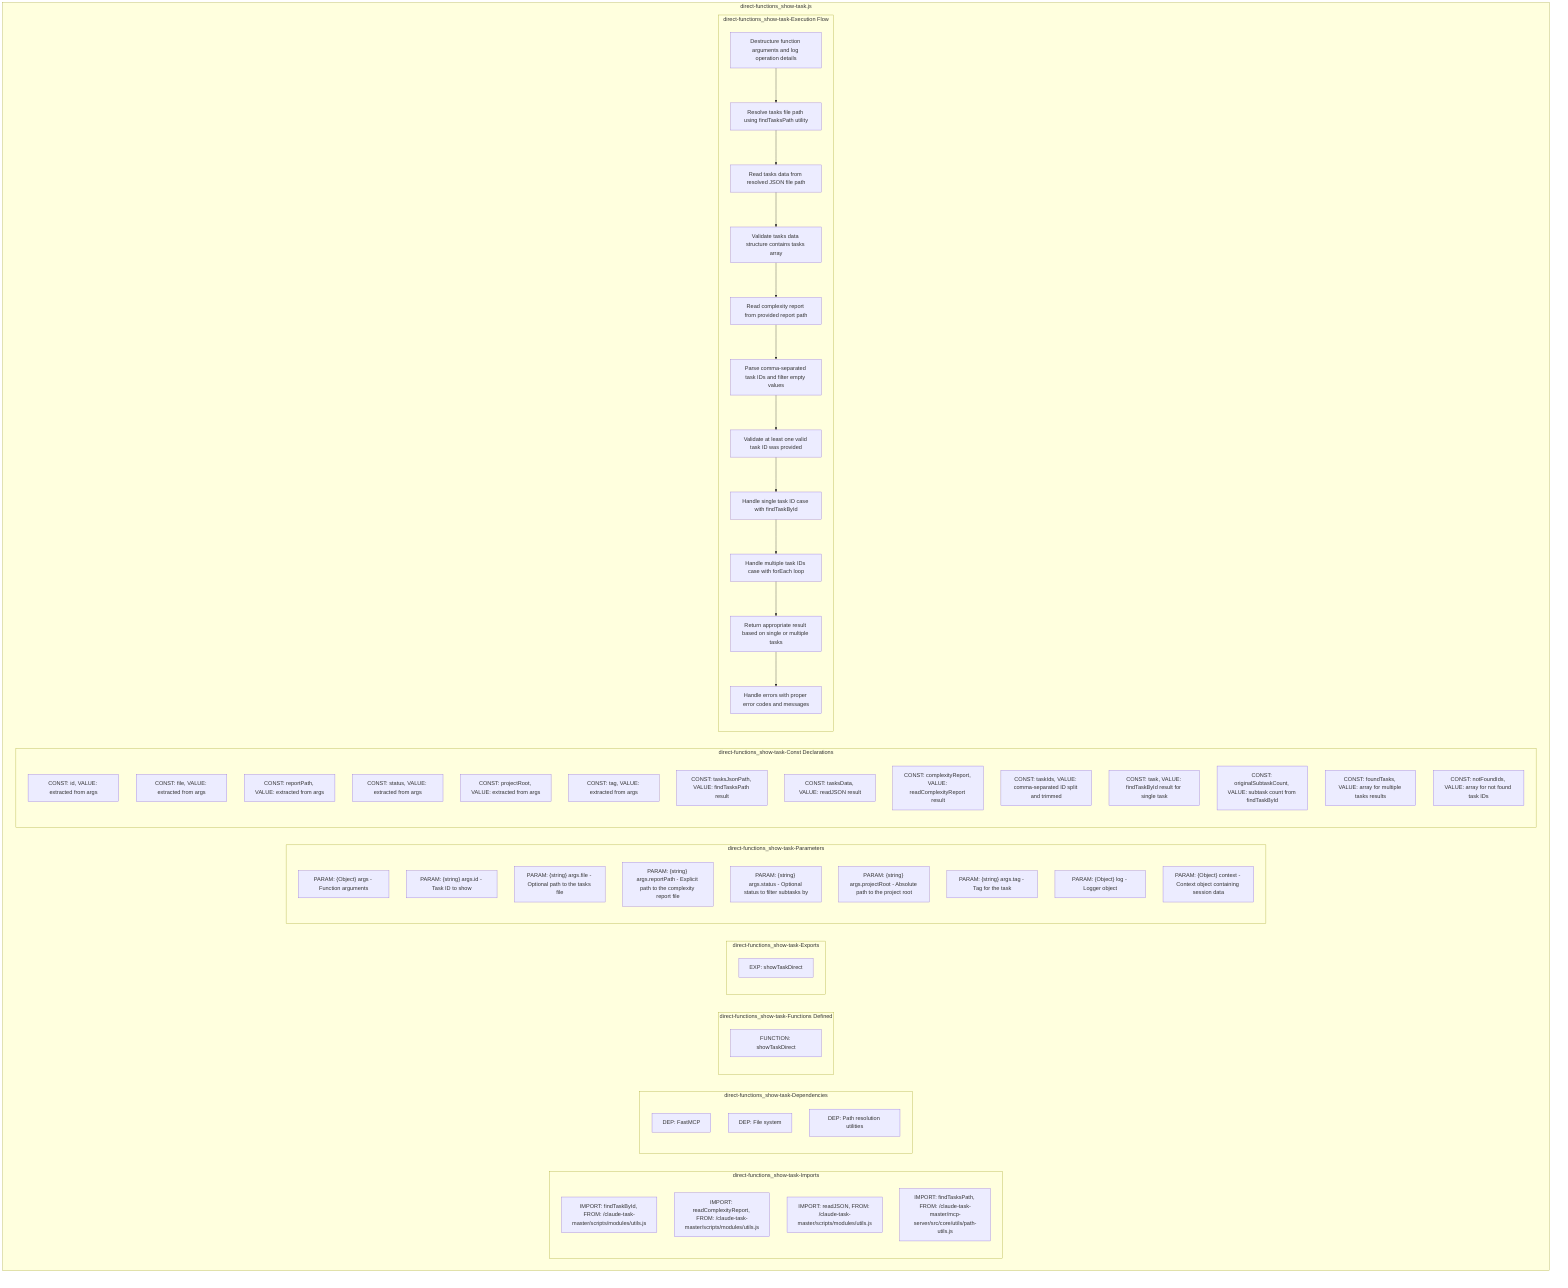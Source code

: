flowchart TB
    subgraph showTaskImports["direct-functions_show-task-Imports"]
        I1["IMPORT: findTaskById, FROM: /claude-task-master/scripts/modules/utils.js"]
        I2["IMPORT: readComplexityReport, FROM: /claude-task-master/scripts/modules/utils.js"]
        I3["IMPORT: readJSON, FROM: /claude-task-master/scripts/modules/utils.js"]
        I4["IMPORT: findTasksPath, FROM: /claude-task-master/mcp-server/src/core/utils/path-utils.js"]
    end
    
    subgraph showTaskDependencies["direct-functions_show-task-Dependencies"]
        D1["DEP: FastMCP"]
        D2["DEP: File system"]
        D3["DEP: Path resolution utilities"]
    end
    
    subgraph showTaskFunctionsDefined["direct-functions_show-task-Functions Defined"]
        FU1["FUNCTION: showTaskDirect"]
    end
    
    subgraph showTaskExports["direct-functions_show-task-Exports"]
        E1["EXP: showTaskDirect"]
    end
    
    subgraph showTaskParameters["direct-functions_show-task-Parameters"]
        P1["PARAM: {Object} args - Function arguments"]
        P2["PARAM: {string} args.id - Task ID to show"]
        P3["PARAM: {string} args.file - Optional path to the tasks file"]
        P4["PARAM: {string} args.reportPath - Explicit path to the complexity report file"]
        P5["PARAM: {string} args.status - Optional status to filter subtasks by"]
        P6["PARAM: {string} args.projectRoot - Absolute path to the project root"]
        P7["PARAM: {string} args.tag - Tag for the task"]
        P8["PARAM: {Object} log - Logger object"]
        P9["PARAM: {Object} context - Context object containing session data"]
    end
    
    subgraph showTaskConstants["direct-functions_show-task-Const Declarations"]
        C1["CONST: id, VALUE: extracted from args"]
        C2["CONST: file, VALUE: extracted from args"]
        C3["CONST: reportPath, VALUE: extracted from args"]
        C4["CONST: status, VALUE: extracted from args"]
        C5["CONST: projectRoot, VALUE: extracted from args"]
        C6["CONST: tag, VALUE: extracted from args"]
        C7["CONST: tasksJsonPath, VALUE: findTasksPath result"]
        C8["CONST: tasksData, VALUE: readJSON result"]
        C9["CONST: complexityReport, VALUE: readComplexityReport result"]
        C10["CONST: taskIds, VALUE: comma-separated ID split and trimmed"]
        C11["CONST: task, VALUE: findTaskById result for single task"]
        C12["CONST: originalSubtaskCount, VALUE: subtask count from findTaskById"]
        C13["CONST: foundTasks, VALUE: array for multiple tasks results"]
        C14["CONST: notFoundIds, VALUE: array for not found task IDs"]
    end
    
    subgraph showTaskExecutionFlow["direct-functions_show-task-Execution Flow"]
        FL1["Destructure function arguments and log operation details"]
        FL2["Resolve tasks file path using findTasksPath utility"]
        FL3["Read tasks data from resolved JSON file path"]
        FL4["Validate tasks data structure contains tasks array"]
        FL5["Read complexity report from provided report path"]
        FL6["Parse comma-separated task IDs and filter empty values"]
        FL7["Validate at least one valid task ID was provided"]
        FL8["Handle single task ID case with findTaskById"]
        FL9["Handle multiple task IDs case with forEach loop"]
        FL10["Return appropriate result based on single or multiple tasks"]
        FL11["Handle errors with proper error codes and messages"]
    end
    
    subgraph showTask["direct-functions_show-task.js"]
        showTaskImports
        showTaskDependencies
        showTaskFunctionsDefined
        showTaskExports
        showTaskParameters
        showTaskConstants
        showTaskExecutionFlow
    end
    
    FL1 --> FL2
    FL2 --> FL3
    FL3 --> FL4
    FL4 --> FL5
    FL5 --> FL6
    FL6 --> FL7
    FL7 --> FL8
    FL8 --> FL9
    FL9 --> FL10
    FL10 --> FL11